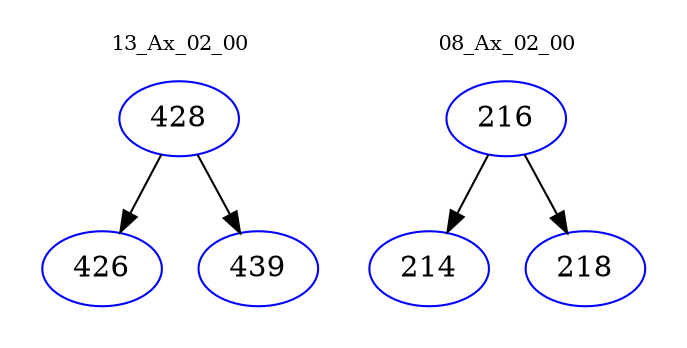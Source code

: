 digraph{
subgraph cluster_0 {
color = white
label = "13_Ax_02_00";
fontsize=10;
T0_428 [label="428", color="blue"]
T0_428 -> T0_426 [color="black"]
T0_426 [label="426", color="blue"]
T0_428 -> T0_439 [color="black"]
T0_439 [label="439", color="blue"]
}
subgraph cluster_1 {
color = white
label = "08_Ax_02_00";
fontsize=10;
T1_216 [label="216", color="blue"]
T1_216 -> T1_214 [color="black"]
T1_214 [label="214", color="blue"]
T1_216 -> T1_218 [color="black"]
T1_218 [label="218", color="blue"]
}
}
